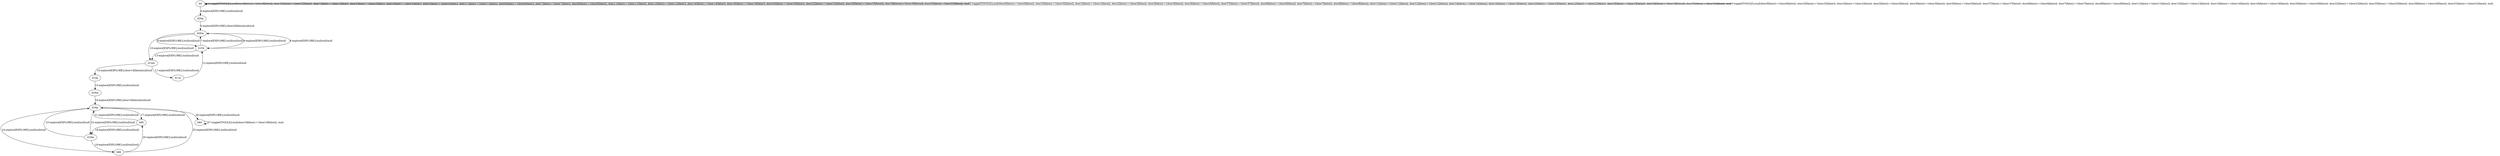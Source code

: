 # Total number of goals covered by this test: 1
# b84 --> b84

digraph g {
"b0" -> "b0" [label = "1-toggle[TOGGLE];/null/door0[false]:=!(door0[false]); door32[false]:=!(door32[false]); door1[false]:=!(door1[false]); door2[false]:=!(door2[false]); door3[false]:=!(door3[false]); door5[false]:=!(door5[false]); door37[false]:=!(door37[false]); door6[false]:=!(door6[false]); door7[false]:=!(door7[false]); door8[false]:=!(door8[false]); door11[false]:=!(door11[false]); door12[false]:=!(door12[false]); door14[false]:=!(door14[false]); door16[false]:=!(door16[false]); door20[false]:=!(door20[false]); door22[false]:=!(door22[false]); door25[false]:=!(door25[false]); door26[false]:=!(door26[false]); door31[false]:=!(door31[false]); /null"];
"b0" -> "b0" [label = "2-toggle[TOGGLE];/null/door0[false]:=!(door0[false]); door32[false]:=!(door32[false]); door1[false]:=!(door1[false]); door2[false]:=!(door2[false]); door3[false]:=!(door3[false]); door5[false]:=!(door5[false]); door37[false]:=!(door37[false]); door6[false]:=!(door6[false]); door7[false]:=!(door7[false]); door8[false]:=!(door8[false]); door11[false]:=!(door11[false]); door12[false]:=!(door12[false]); door14[false]:=!(door14[false]); door16[false]:=!(door16[false]); door20[false]:=!(door20[false]); door22[false]:=!(door22[false]); door25[false]:=!(door25[false]); door26[false]:=!(door26[false]); door31[false]:=!(door31[false]); /null"];
"b0" -> "b0" [label = "3-toggle[TOGGLE];/null/door0[false]:=!(door0[false]); door32[false]:=!(door32[false]); door1[false]:=!(door1[false]); door2[false]:=!(door2[false]); door3[false]:=!(door3[false]); door5[false]:=!(door5[false]); door37[false]:=!(door37[false]); door6[false]:=!(door6[false]); door7[false]:=!(door7[false]); door8[false]:=!(door8[false]); door11[false]:=!(door11[false]); door12[false]:=!(door12[false]); door14[false]:=!(door14[false]); door16[false]:=!(door16[false]); door20[false]:=!(door20[false]); door22[false]:=!(door22[false]); door25[false]:=!(door25[false]); door26[false]:=!(door26[false]); door31[false]:=!(door31[false]); /null"];
"b0" -> "d20p" [label = "4-explore[EXPLORE];/null/null/null"];
"d20p" -> "d20m" [label = "5-explore[EXPLORE];/door20[false]/null/null"];
"d20m" -> "b104" [label = "6-explore[EXPLORE];/null/null/null"];
"b104" -> "d20m" [label = "7-explore[EXPLORE];/null/null/null"];
"d20m" -> "b104" [label = "8-explore[EXPLORE];/null/null/null"];
"b104" -> "d20m" [label = "9-explore[EXPLORE];/null/null/null"];
"d20m" -> "d14m" [label = "10-explore[EXPLORE];/null/null/null"];
"d14m" -> "d11p" [label = "11-explore[EXPLORE];/null/null/null"];
"d11p" -> "b104" [label = "12-explore[EXPLORE];/null/null/null"];
"b104" -> "d14m" [label = "13-explore[EXPLORE];/null/null/null"];
"d14m" -> "d14p" [label = "14-explore[EXPLORE];/door14[false]/null/null"];
"d14p" -> "d16m" [label = "15-explore[EXPLORE];/null/null/null"];
"d16m" -> "d16p" [label = "16-explore[EXPLORE];/door16[false]/null/null"];
"d16p" -> "b85" [label = "17-explore[EXPLORE];/null/null/null"];
"b85" -> "d18m" [label = "18-explore[EXPLORE];/null/null/null"];
"d18m" -> "b86" [label = "19-explore[EXPLORE];/null/null/null"];
"b86" -> "b85" [label = "20-explore[EXPLORE];/null/null/null"];
"b85" -> "d16p" [label = "21-explore[EXPLORE];/null/null/null"];
"d16p" -> "d18m" [label = "22-explore[EXPLORE];/null/null/null"];
"d18m" -> "d16p" [label = "23-explore[EXPLORE];/null/null/null"];
"d16p" -> "b86" [label = "24-explore[EXPLORE];/null/null/null"];
"b86" -> "d16p" [label = "25-explore[EXPLORE];/null/null/null"];
"d16p" -> "b84" [label = "26-explore[EXPLORE];/null/null/null"];
"b84" -> "b84" [label = "27-toggle[TOGGLE];/null/door19[false]:=!(door19[false]); /null"];
}